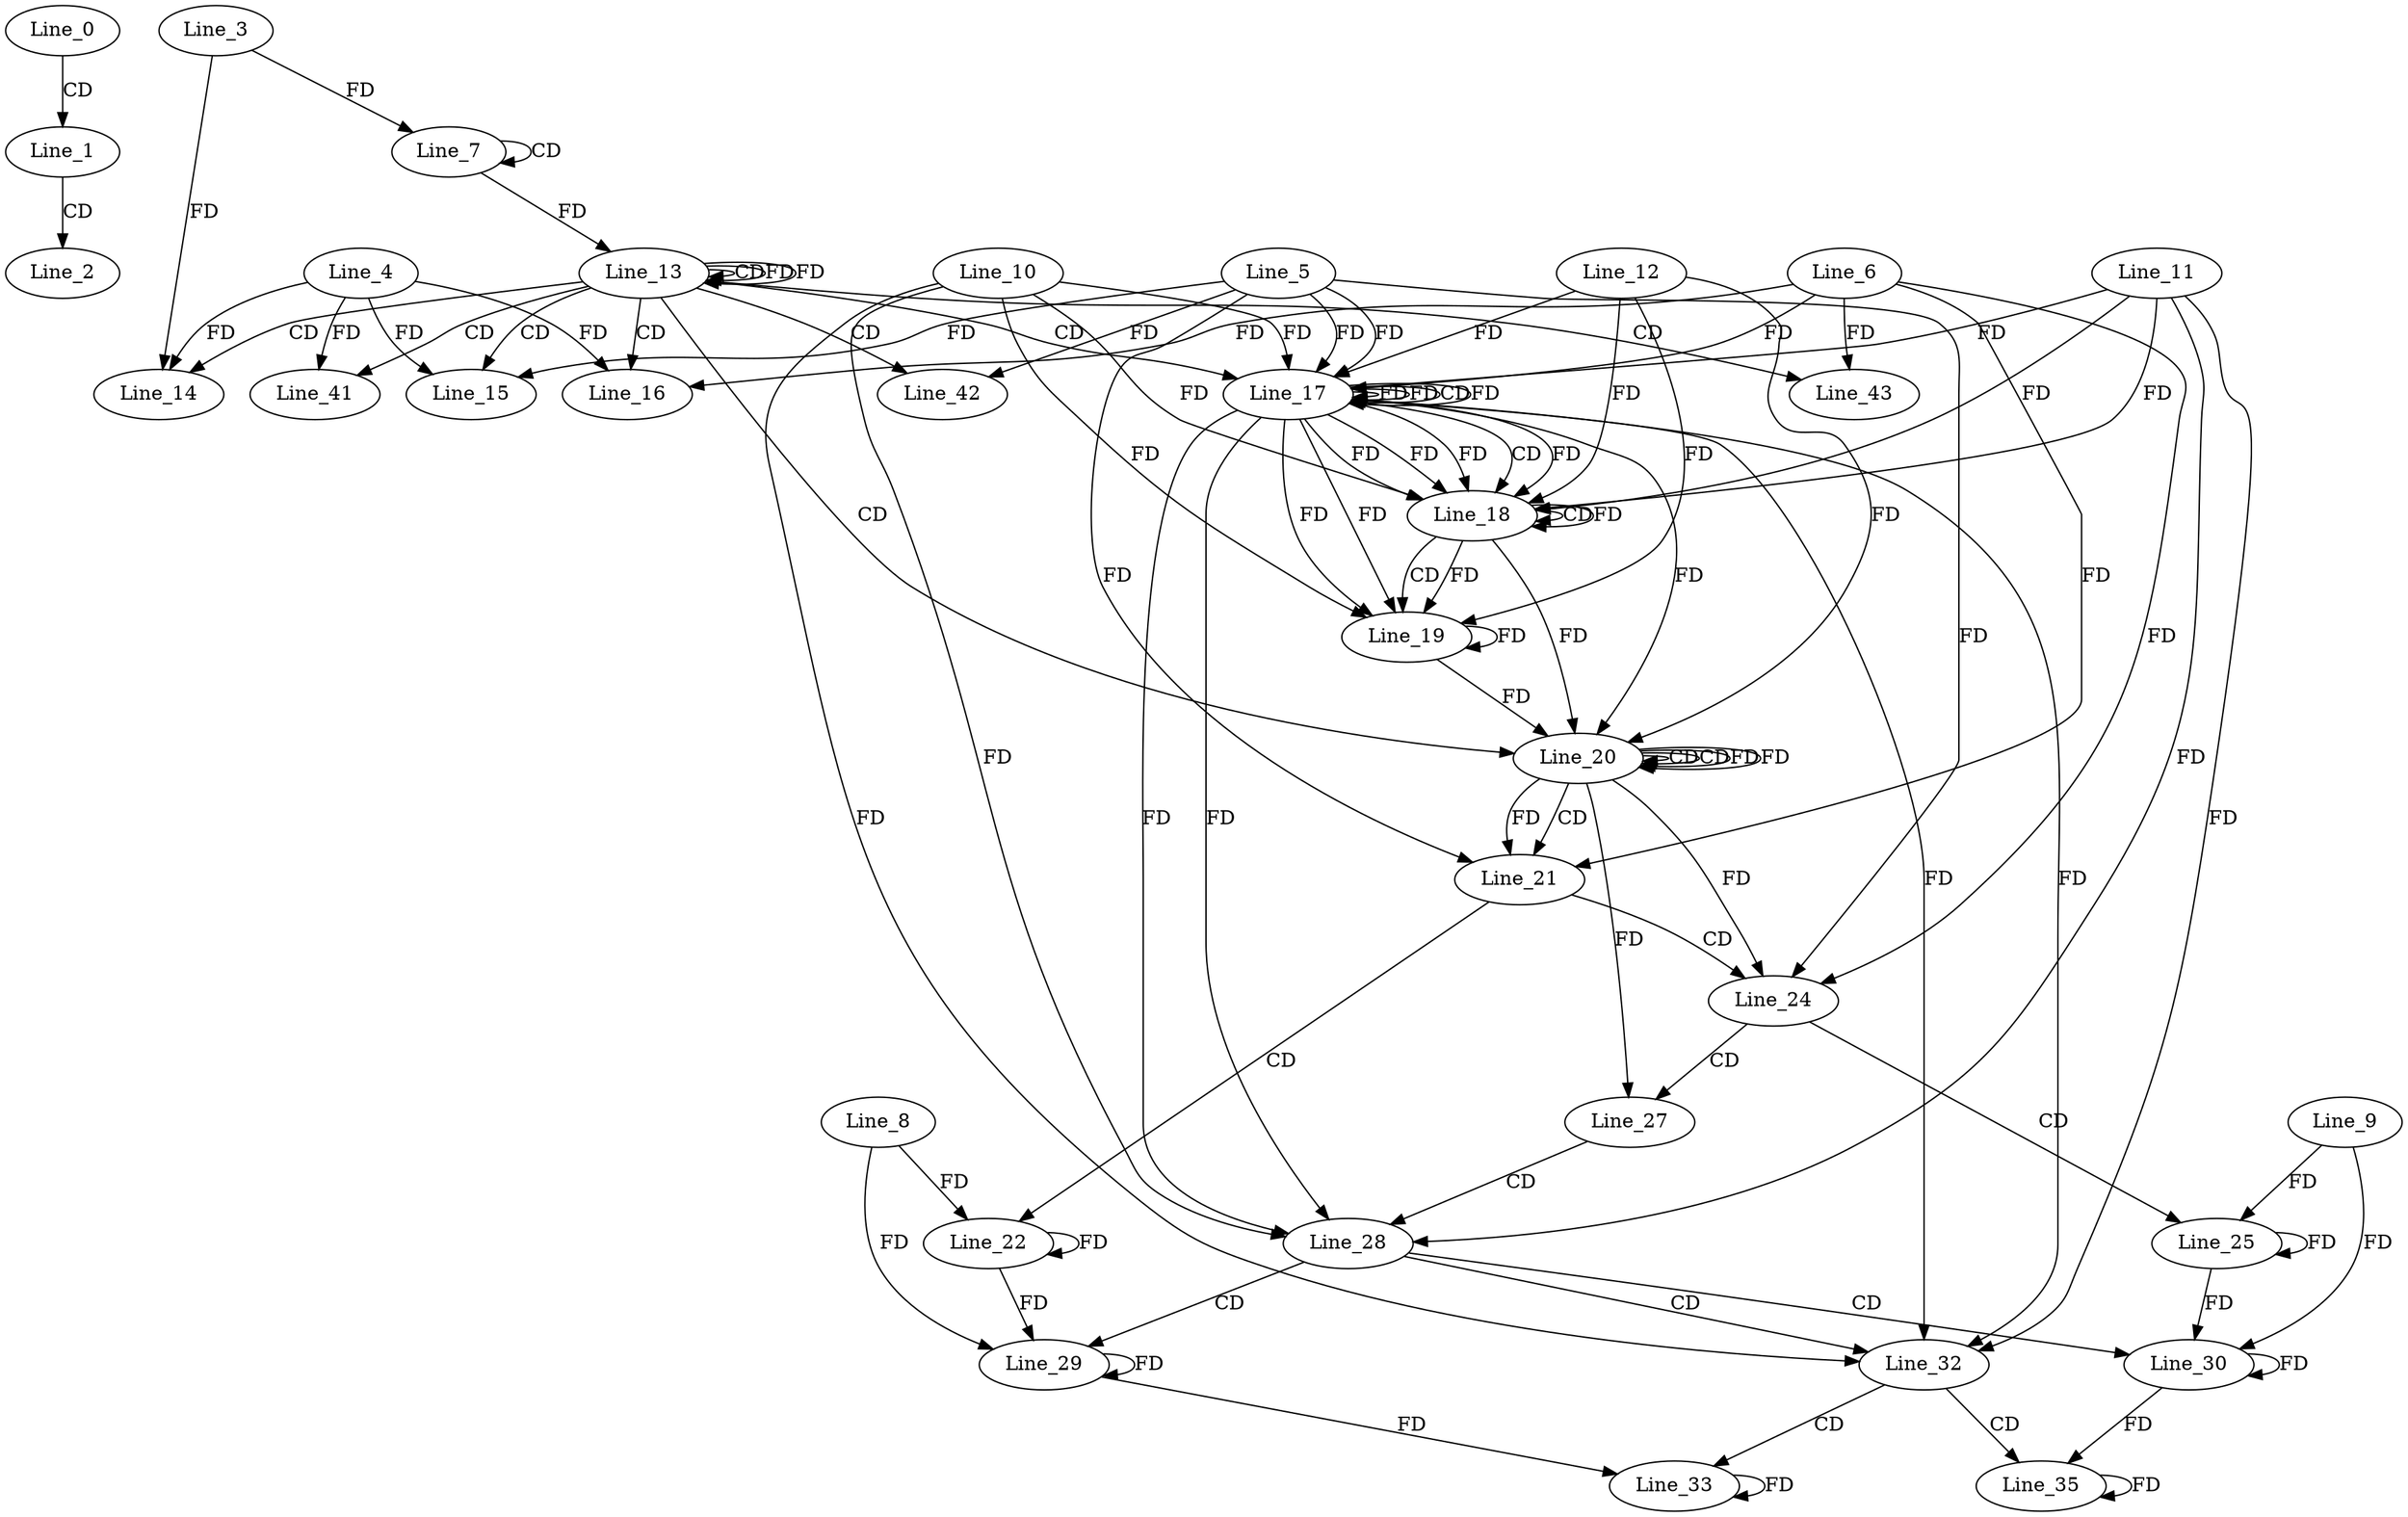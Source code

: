 digraph G {
  Line_0;
  Line_1;
  Line_2;
  Line_7;
  Line_7;
  Line_3;
  Line_7;
  Line_13;
  Line_13;
  Line_13;
  Line_14;
  Line_4;
  Line_14;
  Line_15;
  Line_5;
  Line_15;
  Line_15;
  Line_16;
  Line_6;
  Line_16;
  Line_16;
  Line_16;
  Line_17;
  Line_17;
  Line_10;
  Line_17;
  Line_17;
  Line_11;
  Line_17;
  Line_17;
  Line_12;
  Line_17;
  Line_18;
  Line_18;
  Line_19;
  Line_20;
  Line_20;
  Line_20;
  Line_21;
  Line_21;
  Line_21;
  Line_22;
  Line_8;
  Line_24;
  Line_24;
  Line_24;
  Line_25;
  Line_9;
  Line_27;
  Line_28;
  Line_29;
  Line_30;
  Line_32;
  Line_33;
  Line_35;
  Line_41;
  Line_42;
  Line_43;
  Line_0 -> Line_1 [ label="CD" ];
  Line_1 -> Line_2 [ label="CD" ];
  Line_7 -> Line_7 [ label="CD" ];
  Line_3 -> Line_7 [ label="FD" ];
  Line_7 -> Line_13 [ label="FD" ];
  Line_13 -> Line_13 [ label="CD" ];
  Line_13 -> Line_13 [ label="FD" ];
  Line_13 -> Line_14 [ label="CD" ];
  Line_4 -> Line_14 [ label="FD" ];
  Line_3 -> Line_14 [ label="FD" ];
  Line_13 -> Line_15 [ label="CD" ];
  Line_5 -> Line_15 [ label="FD" ];
  Line_4 -> Line_15 [ label="FD" ];
  Line_13 -> Line_16 [ label="CD" ];
  Line_6 -> Line_16 [ label="FD" ];
  Line_4 -> Line_16 [ label="FD" ];
  Line_13 -> Line_17 [ label="CD" ];
  Line_17 -> Line_17 [ label="FD" ];
  Line_10 -> Line_17 [ label="FD" ];
  Line_5 -> Line_17 [ label="FD" ];
  Line_17 -> Line_17 [ label="FD" ];
  Line_11 -> Line_17 [ label="FD" ];
  Line_6 -> Line_17 [ label="FD" ];
  Line_17 -> Line_17 [ label="CD" ];
  Line_17 -> Line_17 [ label="FD" ];
  Line_12 -> Line_17 [ label="FD" ];
  Line_5 -> Line_17 [ label="FD" ];
  Line_17 -> Line_18 [ label="CD" ];
  Line_17 -> Line_18 [ label="FD" ];
  Line_10 -> Line_18 [ label="FD" ];
  Line_17 -> Line_18 [ label="FD" ];
  Line_11 -> Line_18 [ label="FD" ];
  Line_18 -> Line_18 [ label="CD" ];
  Line_17 -> Line_18 [ label="FD" ];
  Line_18 -> Line_18 [ label="FD" ];
  Line_12 -> Line_18 [ label="FD" ];
  Line_17 -> Line_18 [ label="FD" ];
  Line_11 -> Line_18 [ label="FD" ];
  Line_18 -> Line_19 [ label="CD" ];
  Line_17 -> Line_19 [ label="FD" ];
  Line_18 -> Line_19 [ label="FD" ];
  Line_19 -> Line_19 [ label="FD" ];
  Line_12 -> Line_19 [ label="FD" ];
  Line_17 -> Line_19 [ label="FD" ];
  Line_10 -> Line_19 [ label="FD" ];
  Line_13 -> Line_20 [ label="CD" ];
  Line_20 -> Line_20 [ label="CD" ];
  Line_17 -> Line_20 [ label="FD" ];
  Line_18 -> Line_20 [ label="FD" ];
  Line_19 -> Line_20 [ label="FD" ];
  Line_12 -> Line_20 [ label="FD" ];
  Line_20 -> Line_20 [ label="CD" ];
  Line_20 -> Line_20 [ label="FD" ];
  Line_20 -> Line_21 [ label="CD" ];
  Line_5 -> Line_21 [ label="FD" ];
  Line_20 -> Line_21 [ label="FD" ];
  Line_6 -> Line_21 [ label="FD" ];
  Line_21 -> Line_22 [ label="CD" ];
  Line_22 -> Line_22 [ label="FD" ];
  Line_8 -> Line_22 [ label="FD" ];
  Line_21 -> Line_24 [ label="CD" ];
  Line_6 -> Line_24 [ label="FD" ];
  Line_20 -> Line_24 [ label="FD" ];
  Line_5 -> Line_24 [ label="FD" ];
  Line_24 -> Line_25 [ label="CD" ];
  Line_25 -> Line_25 [ label="FD" ];
  Line_9 -> Line_25 [ label="FD" ];
  Line_24 -> Line_27 [ label="CD" ];
  Line_20 -> Line_27 [ label="FD" ];
  Line_27 -> Line_28 [ label="CD" ];
  Line_17 -> Line_28 [ label="FD" ];
  Line_10 -> Line_28 [ label="FD" ];
  Line_17 -> Line_28 [ label="FD" ];
  Line_11 -> Line_28 [ label="FD" ];
  Line_28 -> Line_29 [ label="CD" ];
  Line_22 -> Line_29 [ label="FD" ];
  Line_29 -> Line_29 [ label="FD" ];
  Line_8 -> Line_29 [ label="FD" ];
  Line_28 -> Line_30 [ label="CD" ];
  Line_25 -> Line_30 [ label="FD" ];
  Line_30 -> Line_30 [ label="FD" ];
  Line_9 -> Line_30 [ label="FD" ];
  Line_28 -> Line_32 [ label="CD" ];
  Line_17 -> Line_32 [ label="FD" ];
  Line_10 -> Line_32 [ label="FD" ];
  Line_17 -> Line_32 [ label="FD" ];
  Line_11 -> Line_32 [ label="FD" ];
  Line_32 -> Line_33 [ label="CD" ];
  Line_29 -> Line_33 [ label="FD" ];
  Line_33 -> Line_33 [ label="FD" ];
  Line_32 -> Line_35 [ label="CD" ];
  Line_30 -> Line_35 [ label="FD" ];
  Line_35 -> Line_35 [ label="FD" ];
  Line_13 -> Line_41 [ label="CD" ];
  Line_4 -> Line_41 [ label="FD" ];
  Line_13 -> Line_42 [ label="CD" ];
  Line_5 -> Line_42 [ label="FD" ];
  Line_13 -> Line_43 [ label="CD" ];
  Line_6 -> Line_43 [ label="FD" ];
  Line_13 -> Line_13 [ label="FD" ];
  Line_20 -> Line_20 [ label="FD" ];
}
